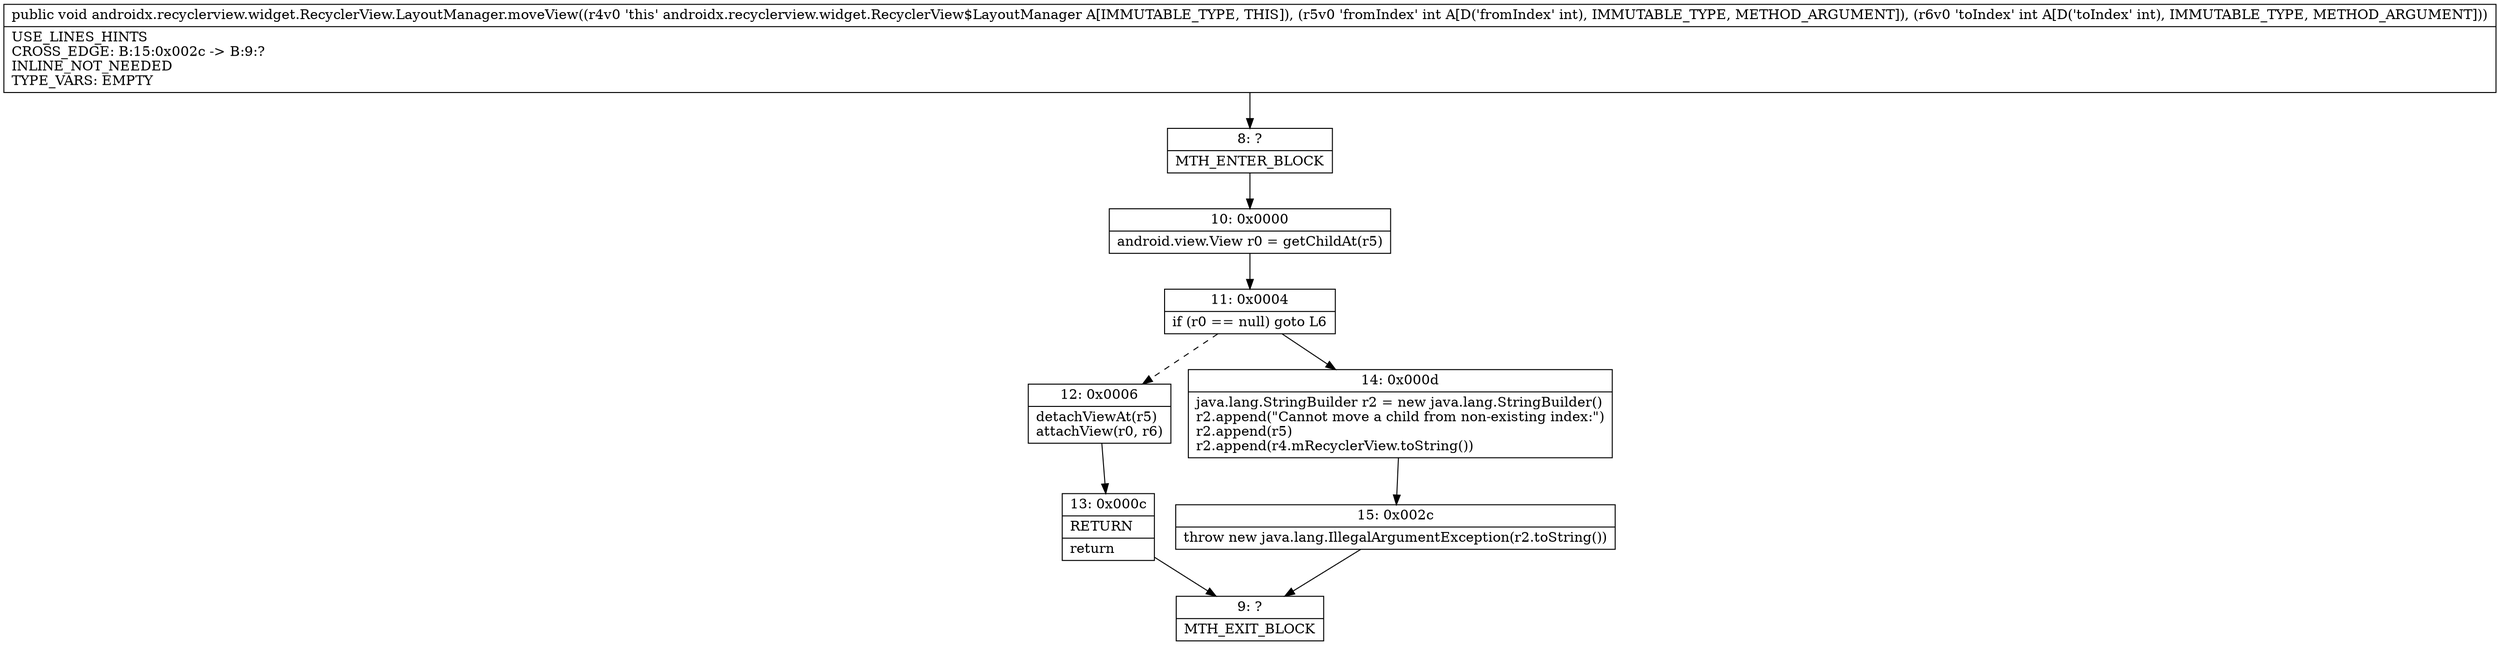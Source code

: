 digraph "CFG forandroidx.recyclerview.widget.RecyclerView.LayoutManager.moveView(II)V" {
Node_8 [shape=record,label="{8\:\ ?|MTH_ENTER_BLOCK\l}"];
Node_10 [shape=record,label="{10\:\ 0x0000|android.view.View r0 = getChildAt(r5)\l}"];
Node_11 [shape=record,label="{11\:\ 0x0004|if (r0 == null) goto L6\l}"];
Node_12 [shape=record,label="{12\:\ 0x0006|detachViewAt(r5)\lattachView(r0, r6)\l}"];
Node_13 [shape=record,label="{13\:\ 0x000c|RETURN\l|return\l}"];
Node_9 [shape=record,label="{9\:\ ?|MTH_EXIT_BLOCK\l}"];
Node_14 [shape=record,label="{14\:\ 0x000d|java.lang.StringBuilder r2 = new java.lang.StringBuilder()\lr2.append(\"Cannot move a child from non\-existing index:\")\lr2.append(r5)\lr2.append(r4.mRecyclerView.toString())\l}"];
Node_15 [shape=record,label="{15\:\ 0x002c|throw new java.lang.IllegalArgumentException(r2.toString())\l}"];
MethodNode[shape=record,label="{public void androidx.recyclerview.widget.RecyclerView.LayoutManager.moveView((r4v0 'this' androidx.recyclerview.widget.RecyclerView$LayoutManager A[IMMUTABLE_TYPE, THIS]), (r5v0 'fromIndex' int A[D('fromIndex' int), IMMUTABLE_TYPE, METHOD_ARGUMENT]), (r6v0 'toIndex' int A[D('toIndex' int), IMMUTABLE_TYPE, METHOD_ARGUMENT]))  | USE_LINES_HINTS\lCROSS_EDGE: B:15:0x002c \-\> B:9:?\lINLINE_NOT_NEEDED\lTYPE_VARS: EMPTY\l}"];
MethodNode -> Node_8;Node_8 -> Node_10;
Node_10 -> Node_11;
Node_11 -> Node_12[style=dashed];
Node_11 -> Node_14;
Node_12 -> Node_13;
Node_13 -> Node_9;
Node_14 -> Node_15;
Node_15 -> Node_9;
}

